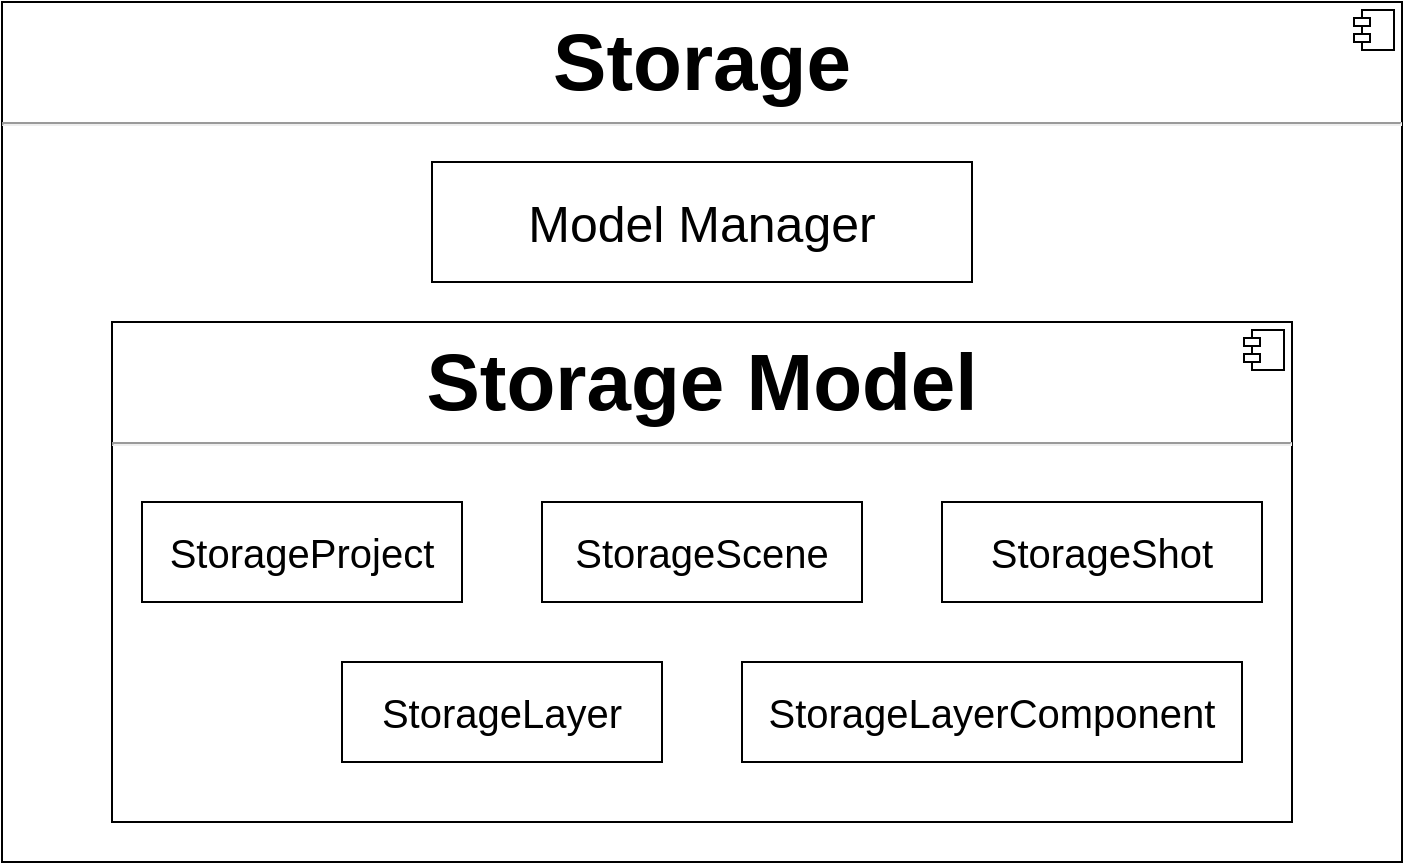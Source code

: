 <mxfile version="14.5.1" type="device"><diagram id="fhBqnHq1IshxXnvw0Y61" name="Architecture Diagram"><mxGraphModel dx="1214" dy="1900" grid="1" gridSize="10" guides="1" tooltips="1" connect="1" arrows="1" fold="1" page="1" pageScale="1" pageWidth="850" pageHeight="1100" math="0" shadow="0"><root><mxCell id="0"/><mxCell id="1" parent="0"/><mxCell id="qCJXgVZbL7ZzYIoP_SUU-10" value="&lt;p style=&quot;margin: 0px ; margin-top: 6px ; text-align: center&quot;&gt;&lt;b&gt;&lt;font style=&quot;font-size: 40px&quot;&gt;Storage&lt;/font&gt;&lt;/b&gt;&lt;/p&gt;&lt;hr&gt;&lt;p style=&quot;margin: 0px ; margin-left: 8px&quot;&gt;&lt;br&gt;&lt;/p&gt;" style="align=left;overflow=fill;html=1;dropTarget=0;" vertex="1" parent="1"><mxGeometry x="50" y="-900" width="700" height="430" as="geometry"/></mxCell><mxCell id="qCJXgVZbL7ZzYIoP_SUU-11" value="" style="shape=component;jettyWidth=8;jettyHeight=4;" vertex="1" parent="qCJXgVZbL7ZzYIoP_SUU-10"><mxGeometry x="1" width="20" height="20" relative="1" as="geometry"><mxPoint x="-24" y="4" as="offset"/></mxGeometry></mxCell><mxCell id="ga7XgHrVtoDUN-Rhen7b-11" value="&lt;p style=&quot;margin: 0px ; margin-top: 6px ; text-align: center&quot;&gt;&lt;b&gt;&lt;font style=&quot;font-size: 40px&quot;&gt;Storage Model&lt;/font&gt;&lt;/b&gt;&lt;/p&gt;&lt;hr&gt;&lt;p style=&quot;margin: 0px ; margin-left: 8px&quot;&gt;&lt;br&gt;&lt;/p&gt;" style="align=left;overflow=fill;html=1;dropTarget=0;" parent="1" vertex="1"><mxGeometry x="105" y="-740" width="590" height="250" as="geometry"/></mxCell><mxCell id="ga7XgHrVtoDUN-Rhen7b-12" value="" style="shape=component;jettyWidth=8;jettyHeight=4;" parent="ga7XgHrVtoDUN-Rhen7b-11" vertex="1"><mxGeometry x="1" width="20" height="20" relative="1" as="geometry"><mxPoint x="-24" y="4" as="offset"/></mxGeometry></mxCell><mxCell id="ga7XgHrVtoDUN-Rhen7b-14" value="&lt;font style=&quot;font-size: 25px&quot;&gt;Model Manager&lt;/font&gt;" style="rounded=0;whiteSpace=wrap;html=1;" parent="1" vertex="1"><mxGeometry x="265" y="-820" width="270" height="60" as="geometry"/></mxCell><mxCell id="qCJXgVZbL7ZzYIoP_SUU-1" value="&lt;font style=&quot;font-size: 20px&quot;&gt;StorageProject&lt;/font&gt;" style="rounded=0;whiteSpace=wrap;html=1;" vertex="1" parent="1"><mxGeometry x="120" y="-650" width="160" height="50" as="geometry"/></mxCell><mxCell id="qCJXgVZbL7ZzYIoP_SUU-2" value="&lt;font style=&quot;font-size: 20px&quot;&gt;StorageScene&lt;/font&gt;" style="rounded=0;whiteSpace=wrap;html=1;" vertex="1" parent="1"><mxGeometry x="320" y="-650" width="160" height="50" as="geometry"/></mxCell><mxCell id="qCJXgVZbL7ZzYIoP_SUU-3" value="&lt;font style=&quot;font-size: 20px&quot;&gt;StorageShot&lt;/font&gt;" style="rounded=0;whiteSpace=wrap;html=1;" vertex="1" parent="1"><mxGeometry x="520" y="-650" width="160" height="50" as="geometry"/></mxCell><mxCell id="qCJXgVZbL7ZzYIoP_SUU-7" value="&lt;font style=&quot;font-size: 20px&quot;&gt;StorageLayer&lt;/font&gt;" style="rounded=0;whiteSpace=wrap;html=1;" vertex="1" parent="1"><mxGeometry x="220" y="-570" width="160" height="50" as="geometry"/></mxCell><mxCell id="qCJXgVZbL7ZzYIoP_SUU-8" value="&lt;font style=&quot;font-size: 20px&quot;&gt;StorageLayerComponent&lt;/font&gt;" style="rounded=0;whiteSpace=wrap;html=1;" vertex="1" parent="1"><mxGeometry x="420" y="-570" width="250" height="50" as="geometry"/></mxCell></root></mxGraphModel></diagram></mxfile>